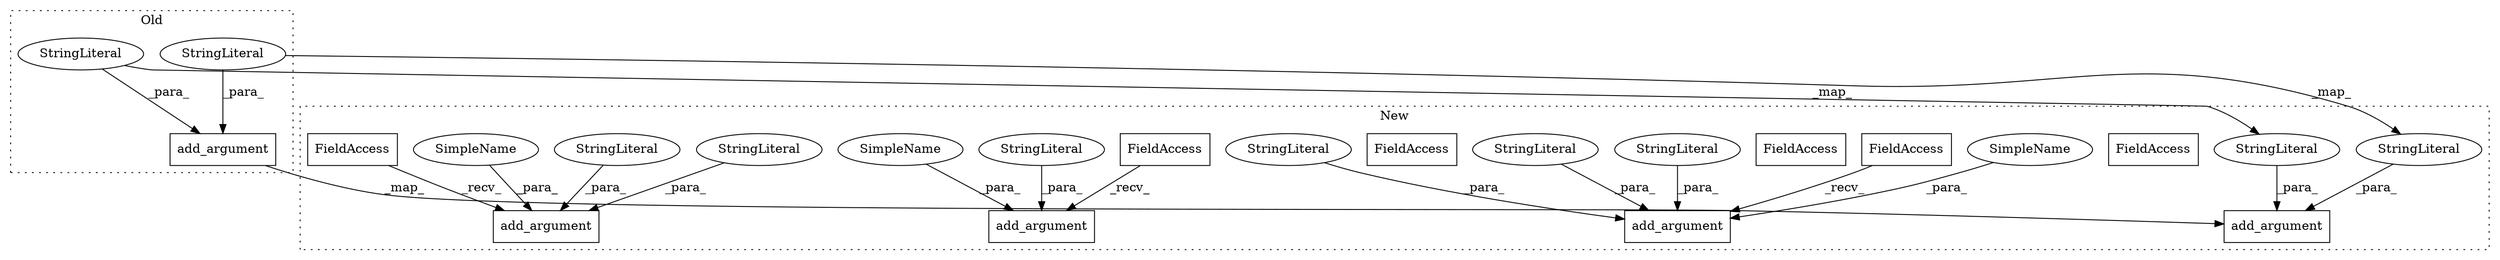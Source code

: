 digraph G {
subgraph cluster0 {
1 [label="add_argument" a="32" s="2600,2685" l="13,1" shape="box"];
3 [label="StringLiteral" a="45" s="2613" l="18" shape="ellipse"];
5 [label="StringLiteral" a="45" s="2632" l="32" shape="ellipse"];
label = "Old";
style="dotted";
}
subgraph cluster1 {
2 [label="add_argument" a="32" s="3273,3359" l="13,1" shape="box"];
4 [label="StringLiteral" a="45" s="3286" l="18" shape="ellipse"];
6 [label="StringLiteral" a="45" s="3305" l="33" shape="ellipse"];
7 [label="add_argument" a="32" s="3375,3450" l="13,1" shape="box"];
8 [label="FieldAccess" a="22" s="3368" l="6" shape="box"];
9 [label="StringLiteral" a="45" s="3388" l="5" shape="ellipse"];
10 [label="StringLiteral" a="45" s="3409" l="29" shape="ellipse"];
11 [label="FieldAccess" a="22" s="3778" l="6" shape="box"];
12 [label="add_argument" a="32" s="3785,3889" l="13,1" shape="box"];
13 [label="StringLiteral" a="45" s="3446" l="4" shape="ellipse"];
14 [label="StringLiteral" a="45" s="3798" l="18" shape="ellipse"];
15 [label="add_argument" a="32" s="3670,3769" l="13,1" shape="box"];
16 [label="FieldAccess" a="22" s="3663" l="6" shape="box"];
17 [label="StringLiteral" a="45" s="3683" l="16" shape="ellipse"];
18 [label="StringLiteral" a="45" s="3700" l="57" shape="ellipse"];
19 [label="SimpleName" a="42" s="3878" l="6" shape="ellipse"];
20 [label="SimpleName" a="42" s="3439" l="6" shape="ellipse"];
21 [label="SimpleName" a="42" s="3758" l="6" shape="ellipse"];
22 [label="FieldAccess" a="22" s="3778" l="6" shape="box"];
23 [label="FieldAccess" a="22" s="3663" l="6" shape="box"];
24 [label="FieldAccess" a="22" s="3368" l="6" shape="box"];
label = "New";
style="dotted";
}
1 -> 2 [label="_map_"];
3 -> 4 [label="_map_"];
3 -> 1 [label="_para_"];
4 -> 2 [label="_para_"];
5 -> 1 [label="_para_"];
5 -> 6 [label="_map_"];
6 -> 2 [label="_para_"];
9 -> 7 [label="_para_"];
10 -> 7 [label="_para_"];
13 -> 7 [label="_para_"];
14 -> 12 [label="_para_"];
17 -> 15 [label="_para_"];
18 -> 15 [label="_para_"];
19 -> 12 [label="_para_"];
20 -> 7 [label="_para_"];
21 -> 15 [label="_para_"];
22 -> 12 [label="_recv_"];
23 -> 15 [label="_recv_"];
24 -> 7 [label="_recv_"];
}
